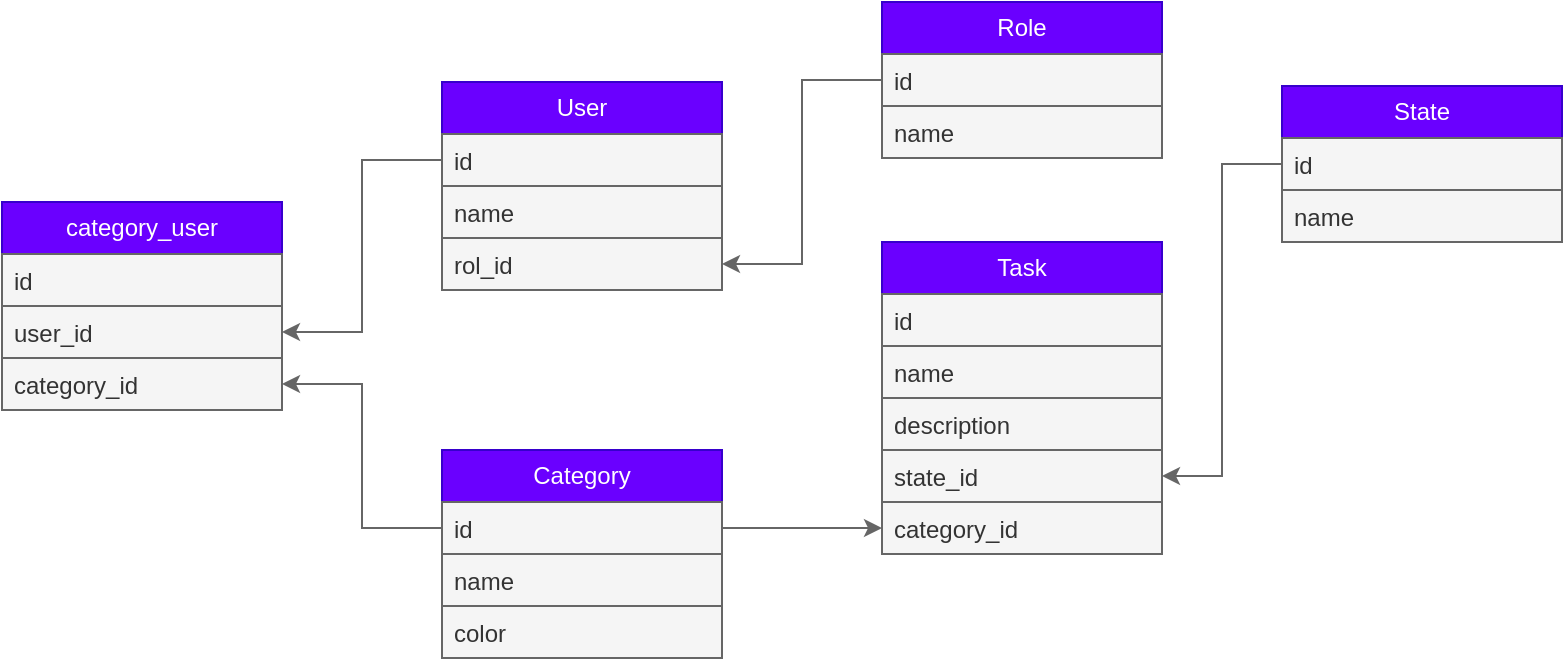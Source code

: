 <mxfile version="24.8.3">
  <diagram name="Página-1" id="GrpoN-C7OwpstMyIYqD-">
    <mxGraphModel dx="880" dy="476" grid="1" gridSize="10" guides="1" tooltips="1" connect="1" arrows="1" fold="1" page="1" pageScale="1" pageWidth="827" pageHeight="1169" math="0" shadow="0">
      <root>
        <mxCell id="0" />
        <mxCell id="1" parent="0" />
        <mxCell id="0oJROatg5AszdZ_EqhNP-5" value="User" style="swimlane;fontStyle=0;childLayout=stackLayout;horizontal=1;startSize=26;fillColor=#6a00ff;horizontalStack=0;resizeParent=1;resizeParentMax=0;resizeLast=0;collapsible=1;marginBottom=0;whiteSpace=wrap;html=1;strokeColor=#3700CC;fontColor=#ffffff;" vertex="1" parent="1">
          <mxGeometry x="260" y="160" width="140" height="104" as="geometry" />
        </mxCell>
        <mxCell id="0oJROatg5AszdZ_EqhNP-6" value="id&lt;span style=&quot;white-space: pre;&quot;&gt;&#x9;&lt;/span&gt;" style="text;strokeColor=#666666;fillColor=#f5f5f5;align=left;verticalAlign=top;spacingLeft=4;spacingRight=4;overflow=hidden;rotatable=0;points=[[0,0.5],[1,0.5]];portConstraint=eastwest;whiteSpace=wrap;html=1;fontColor=#333333;" vertex="1" parent="0oJROatg5AszdZ_EqhNP-5">
          <mxGeometry y="26" width="140" height="26" as="geometry" />
        </mxCell>
        <mxCell id="0oJROatg5AszdZ_EqhNP-7" value="name" style="text;strokeColor=#666666;fillColor=#f5f5f5;align=left;verticalAlign=top;spacingLeft=4;spacingRight=4;overflow=hidden;rotatable=0;points=[[0,0.5],[1,0.5]];portConstraint=eastwest;whiteSpace=wrap;html=1;fontColor=#333333;" vertex="1" parent="0oJROatg5AszdZ_EqhNP-5">
          <mxGeometry y="52" width="140" height="26" as="geometry" />
        </mxCell>
        <mxCell id="0oJROatg5AszdZ_EqhNP-13" value="rol_id" style="text;strokeColor=#666666;fillColor=#f5f5f5;align=left;verticalAlign=top;spacingLeft=4;spacingRight=4;overflow=hidden;rotatable=0;points=[[0,0.5],[1,0.5]];portConstraint=eastwest;whiteSpace=wrap;html=1;fontColor=#333333;" vertex="1" parent="0oJROatg5AszdZ_EqhNP-5">
          <mxGeometry y="78" width="140" height="26" as="geometry" />
        </mxCell>
        <mxCell id="0oJROatg5AszdZ_EqhNP-40" style="edgeStyle=orthogonalEdgeStyle;rounded=0;orthogonalLoop=1;jettySize=auto;html=1;exitX=0;exitY=0.5;exitDx=0;exitDy=0;fillColor=#f5f5f5;strokeColor=#666666;" edge="1" parent="1" source="0oJROatg5AszdZ_EqhNP-10" target="0oJROatg5AszdZ_EqhNP-13">
          <mxGeometry relative="1" as="geometry" />
        </mxCell>
        <mxCell id="0oJROatg5AszdZ_EqhNP-9" value="Role" style="swimlane;fontStyle=0;childLayout=stackLayout;horizontal=1;startSize=26;fillColor=#6a00ff;horizontalStack=0;resizeParent=1;resizeParentMax=0;resizeLast=0;collapsible=1;marginBottom=0;whiteSpace=wrap;html=1;strokeColor=#3700CC;fontColor=#ffffff;" vertex="1" parent="1">
          <mxGeometry x="480" y="120" width="140" height="78" as="geometry" />
        </mxCell>
        <mxCell id="0oJROatg5AszdZ_EqhNP-10" value="id&lt;span style=&quot;white-space: pre;&quot;&gt;&#x9;&lt;/span&gt;" style="text;strokeColor=#666666;fillColor=#f5f5f5;align=left;verticalAlign=top;spacingLeft=4;spacingRight=4;overflow=hidden;rotatable=0;points=[[0,0.5],[1,0.5]];portConstraint=eastwest;whiteSpace=wrap;html=1;fontColor=#333333;" vertex="1" parent="0oJROatg5AszdZ_EqhNP-9">
          <mxGeometry y="26" width="140" height="26" as="geometry" />
        </mxCell>
        <mxCell id="0oJROatg5AszdZ_EqhNP-11" value="name" style="text;strokeColor=#666666;fillColor=#f5f5f5;align=left;verticalAlign=top;spacingLeft=4;spacingRight=4;overflow=hidden;rotatable=0;points=[[0,0.5],[1,0.5]];portConstraint=eastwest;whiteSpace=wrap;html=1;fontColor=#333333;" vertex="1" parent="0oJROatg5AszdZ_EqhNP-9">
          <mxGeometry y="52" width="140" height="26" as="geometry" />
        </mxCell>
        <mxCell id="0oJROatg5AszdZ_EqhNP-14" value="Task" style="swimlane;fontStyle=0;childLayout=stackLayout;horizontal=1;startSize=26;fillColor=#6a00ff;horizontalStack=0;resizeParent=1;resizeParentMax=0;resizeLast=0;collapsible=1;marginBottom=0;whiteSpace=wrap;html=1;strokeColor=#3700CC;fontColor=#ffffff;" vertex="1" parent="1">
          <mxGeometry x="480" y="240" width="140" height="156" as="geometry" />
        </mxCell>
        <mxCell id="0oJROatg5AszdZ_EqhNP-15" value="id&lt;span style=&quot;white-space: pre;&quot;&gt;&#x9;&lt;/span&gt;" style="text;strokeColor=#666666;fillColor=#f5f5f5;align=left;verticalAlign=top;spacingLeft=4;spacingRight=4;overflow=hidden;rotatable=0;points=[[0,0.5],[1,0.5]];portConstraint=eastwest;whiteSpace=wrap;html=1;fontColor=#333333;" vertex="1" parent="0oJROatg5AszdZ_EqhNP-14">
          <mxGeometry y="26" width="140" height="26" as="geometry" />
        </mxCell>
        <mxCell id="0oJROatg5AszdZ_EqhNP-16" value="name" style="text;strokeColor=#666666;fillColor=#f5f5f5;align=left;verticalAlign=top;spacingLeft=4;spacingRight=4;overflow=hidden;rotatable=0;points=[[0,0.5],[1,0.5]];portConstraint=eastwest;whiteSpace=wrap;html=1;fontColor=#333333;" vertex="1" parent="0oJROatg5AszdZ_EqhNP-14">
          <mxGeometry y="52" width="140" height="26" as="geometry" />
        </mxCell>
        <mxCell id="0oJROatg5AszdZ_EqhNP-41" value="description" style="text;strokeColor=#666666;fillColor=#f5f5f5;align=left;verticalAlign=top;spacingLeft=4;spacingRight=4;overflow=hidden;rotatable=0;points=[[0,0.5],[1,0.5]];portConstraint=eastwest;whiteSpace=wrap;html=1;fontColor=#333333;" vertex="1" parent="0oJROatg5AszdZ_EqhNP-14">
          <mxGeometry y="78" width="140" height="26" as="geometry" />
        </mxCell>
        <mxCell id="0oJROatg5AszdZ_EqhNP-30" value="state_id" style="text;strokeColor=#666666;fillColor=#f5f5f5;align=left;verticalAlign=top;spacingLeft=4;spacingRight=4;overflow=hidden;rotatable=0;points=[[0,0.5],[1,0.5]];portConstraint=eastwest;whiteSpace=wrap;html=1;fontColor=#333333;" vertex="1" parent="0oJROatg5AszdZ_EqhNP-14">
          <mxGeometry y="104" width="140" height="26" as="geometry" />
        </mxCell>
        <mxCell id="0oJROatg5AszdZ_EqhNP-35" value="category_id" style="text;strokeColor=#666666;fillColor=#f5f5f5;align=left;verticalAlign=top;spacingLeft=4;spacingRight=4;overflow=hidden;rotatable=0;points=[[0,0.5],[1,0.5]];portConstraint=eastwest;whiteSpace=wrap;html=1;fontColor=#333333;" vertex="1" parent="0oJROatg5AszdZ_EqhNP-14">
          <mxGeometry y="130" width="140" height="26" as="geometry" />
        </mxCell>
        <mxCell id="0oJROatg5AszdZ_EqhNP-17" value="Category" style="swimlane;fontStyle=0;childLayout=stackLayout;horizontal=1;startSize=26;fillColor=#6a00ff;horizontalStack=0;resizeParent=1;resizeParentMax=0;resizeLast=0;collapsible=1;marginBottom=0;whiteSpace=wrap;html=1;strokeColor=#3700CC;fontColor=#ffffff;" vertex="1" parent="1">
          <mxGeometry x="260" y="344" width="140" height="104" as="geometry" />
        </mxCell>
        <mxCell id="0oJROatg5AszdZ_EqhNP-18" value="id&lt;span style=&quot;white-space: pre;&quot;&gt;&#x9;&lt;/span&gt;" style="text;strokeColor=#666666;fillColor=#f5f5f5;align=left;verticalAlign=top;spacingLeft=4;spacingRight=4;overflow=hidden;rotatable=0;points=[[0,0.5],[1,0.5]];portConstraint=eastwest;whiteSpace=wrap;html=1;fontColor=#333333;" vertex="1" parent="0oJROatg5AszdZ_EqhNP-17">
          <mxGeometry y="26" width="140" height="26" as="geometry" />
        </mxCell>
        <mxCell id="0oJROatg5AszdZ_EqhNP-19" value="name" style="text;strokeColor=#666666;fillColor=#f5f5f5;align=left;verticalAlign=top;spacingLeft=4;spacingRight=4;overflow=hidden;rotatable=0;points=[[0,0.5],[1,0.5]];portConstraint=eastwest;whiteSpace=wrap;html=1;fontColor=#333333;" vertex="1" parent="0oJROatg5AszdZ_EqhNP-17">
          <mxGeometry y="52" width="140" height="26" as="geometry" />
        </mxCell>
        <mxCell id="0oJROatg5AszdZ_EqhNP-42" value="color" style="text;strokeColor=#666666;fillColor=#f5f5f5;align=left;verticalAlign=top;spacingLeft=4;spacingRight=4;overflow=hidden;rotatable=0;points=[[0,0.5],[1,0.5]];portConstraint=eastwest;whiteSpace=wrap;html=1;fontColor=#333333;" vertex="1" parent="0oJROatg5AszdZ_EqhNP-17">
          <mxGeometry y="78" width="140" height="26" as="geometry" />
        </mxCell>
        <mxCell id="0oJROatg5AszdZ_EqhNP-39" style="edgeStyle=orthogonalEdgeStyle;rounded=0;orthogonalLoop=1;jettySize=auto;html=1;entryX=1;entryY=0.5;entryDx=0;entryDy=0;exitX=0;exitY=0.5;exitDx=0;exitDy=0;fillColor=#f5f5f5;strokeColor=#666666;" edge="1" parent="1" source="0oJROatg5AszdZ_EqhNP-21" target="0oJROatg5AszdZ_EqhNP-30">
          <mxGeometry relative="1" as="geometry" />
        </mxCell>
        <mxCell id="0oJROatg5AszdZ_EqhNP-20" value="State" style="swimlane;fontStyle=0;childLayout=stackLayout;horizontal=1;startSize=26;fillColor=#6a00ff;horizontalStack=0;resizeParent=1;resizeParentMax=0;resizeLast=0;collapsible=1;marginBottom=0;whiteSpace=wrap;html=1;strokeColor=#3700CC;fontColor=#ffffff;" vertex="1" parent="1">
          <mxGeometry x="680" y="162" width="140" height="78" as="geometry" />
        </mxCell>
        <mxCell id="0oJROatg5AszdZ_EqhNP-21" value="id&lt;span style=&quot;white-space: pre;&quot;&gt;&#x9;&lt;/span&gt;" style="text;strokeColor=#666666;fillColor=#f5f5f5;align=left;verticalAlign=top;spacingLeft=4;spacingRight=4;overflow=hidden;rotatable=0;points=[[0,0.5],[1,0.5]];portConstraint=eastwest;whiteSpace=wrap;html=1;fontColor=#333333;" vertex="1" parent="0oJROatg5AszdZ_EqhNP-20">
          <mxGeometry y="26" width="140" height="26" as="geometry" />
        </mxCell>
        <mxCell id="0oJROatg5AszdZ_EqhNP-22" value="name" style="text;strokeColor=#666666;fillColor=#f5f5f5;align=left;verticalAlign=top;spacingLeft=4;spacingRight=4;overflow=hidden;rotatable=0;points=[[0,0.5],[1,0.5]];portConstraint=eastwest;whiteSpace=wrap;html=1;fontColor=#333333;" vertex="1" parent="0oJROatg5AszdZ_EqhNP-20">
          <mxGeometry y="52" width="140" height="26" as="geometry" />
        </mxCell>
        <mxCell id="0oJROatg5AszdZ_EqhNP-26" value="category_user" style="swimlane;fontStyle=0;childLayout=stackLayout;horizontal=1;startSize=26;fillColor=#6a00ff;horizontalStack=0;resizeParent=1;resizeParentMax=0;resizeLast=0;collapsible=1;marginBottom=0;whiteSpace=wrap;html=1;strokeColor=#3700CC;labelBackgroundColor=none;fontColor=#ffffff;" vertex="1" parent="1">
          <mxGeometry x="40" y="220" width="140" height="104" as="geometry" />
        </mxCell>
        <mxCell id="0oJROatg5AszdZ_EqhNP-27" value="id&lt;span style=&quot;white-space: pre;&quot;&gt;&#x9;&lt;/span&gt;" style="text;strokeColor=#666666;fillColor=#f5f5f5;align=left;verticalAlign=top;spacingLeft=4;spacingRight=4;overflow=hidden;rotatable=0;points=[[0,0.5],[1,0.5]];portConstraint=eastwest;whiteSpace=wrap;html=1;fontColor=#333333;" vertex="1" parent="0oJROatg5AszdZ_EqhNP-26">
          <mxGeometry y="26" width="140" height="26" as="geometry" />
        </mxCell>
        <mxCell id="0oJROatg5AszdZ_EqhNP-28" value="user_id" style="text;strokeColor=#666666;fillColor=#f5f5f5;align=left;verticalAlign=top;spacingLeft=4;spacingRight=4;overflow=hidden;rotatable=0;points=[[0,0.5],[1,0.5]];portConstraint=eastwest;whiteSpace=wrap;html=1;fontColor=#333333;" vertex="1" parent="0oJROatg5AszdZ_EqhNP-26">
          <mxGeometry y="52" width="140" height="26" as="geometry" />
        </mxCell>
        <mxCell id="0oJROatg5AszdZ_EqhNP-32" value="category_id" style="text;strokeColor=#666666;fillColor=#f5f5f5;align=left;verticalAlign=top;spacingLeft=4;spacingRight=4;overflow=hidden;rotatable=0;points=[[0,0.5],[1,0.5]];portConstraint=eastwest;whiteSpace=wrap;html=1;fontColor=#333333;" vertex="1" parent="0oJROatg5AszdZ_EqhNP-26">
          <mxGeometry y="78" width="140" height="26" as="geometry" />
        </mxCell>
        <mxCell id="0oJROatg5AszdZ_EqhNP-36" style="edgeStyle=orthogonalEdgeStyle;rounded=0;orthogonalLoop=1;jettySize=auto;html=1;entryX=0;entryY=0.5;entryDx=0;entryDy=0;fillColor=#f5f5f5;strokeColor=#666666;" edge="1" parent="1" source="0oJROatg5AszdZ_EqhNP-18" target="0oJROatg5AszdZ_EqhNP-35">
          <mxGeometry relative="1" as="geometry" />
        </mxCell>
        <mxCell id="0oJROatg5AszdZ_EqhNP-37" style="edgeStyle=orthogonalEdgeStyle;rounded=0;orthogonalLoop=1;jettySize=auto;html=1;entryX=1;entryY=0.5;entryDx=0;entryDy=0;fillColor=#f5f5f5;strokeColor=#666666;" edge="1" parent="1" source="0oJROatg5AszdZ_EqhNP-18" target="0oJROatg5AszdZ_EqhNP-32">
          <mxGeometry relative="1" as="geometry" />
        </mxCell>
        <mxCell id="0oJROatg5AszdZ_EqhNP-38" style="edgeStyle=orthogonalEdgeStyle;rounded=0;orthogonalLoop=1;jettySize=auto;html=1;entryX=1;entryY=0.5;entryDx=0;entryDy=0;fillColor=#f5f5f5;strokeColor=#666666;" edge="1" parent="1" source="0oJROatg5AszdZ_EqhNP-6" target="0oJROatg5AszdZ_EqhNP-28">
          <mxGeometry relative="1" as="geometry" />
        </mxCell>
      </root>
    </mxGraphModel>
  </diagram>
</mxfile>
